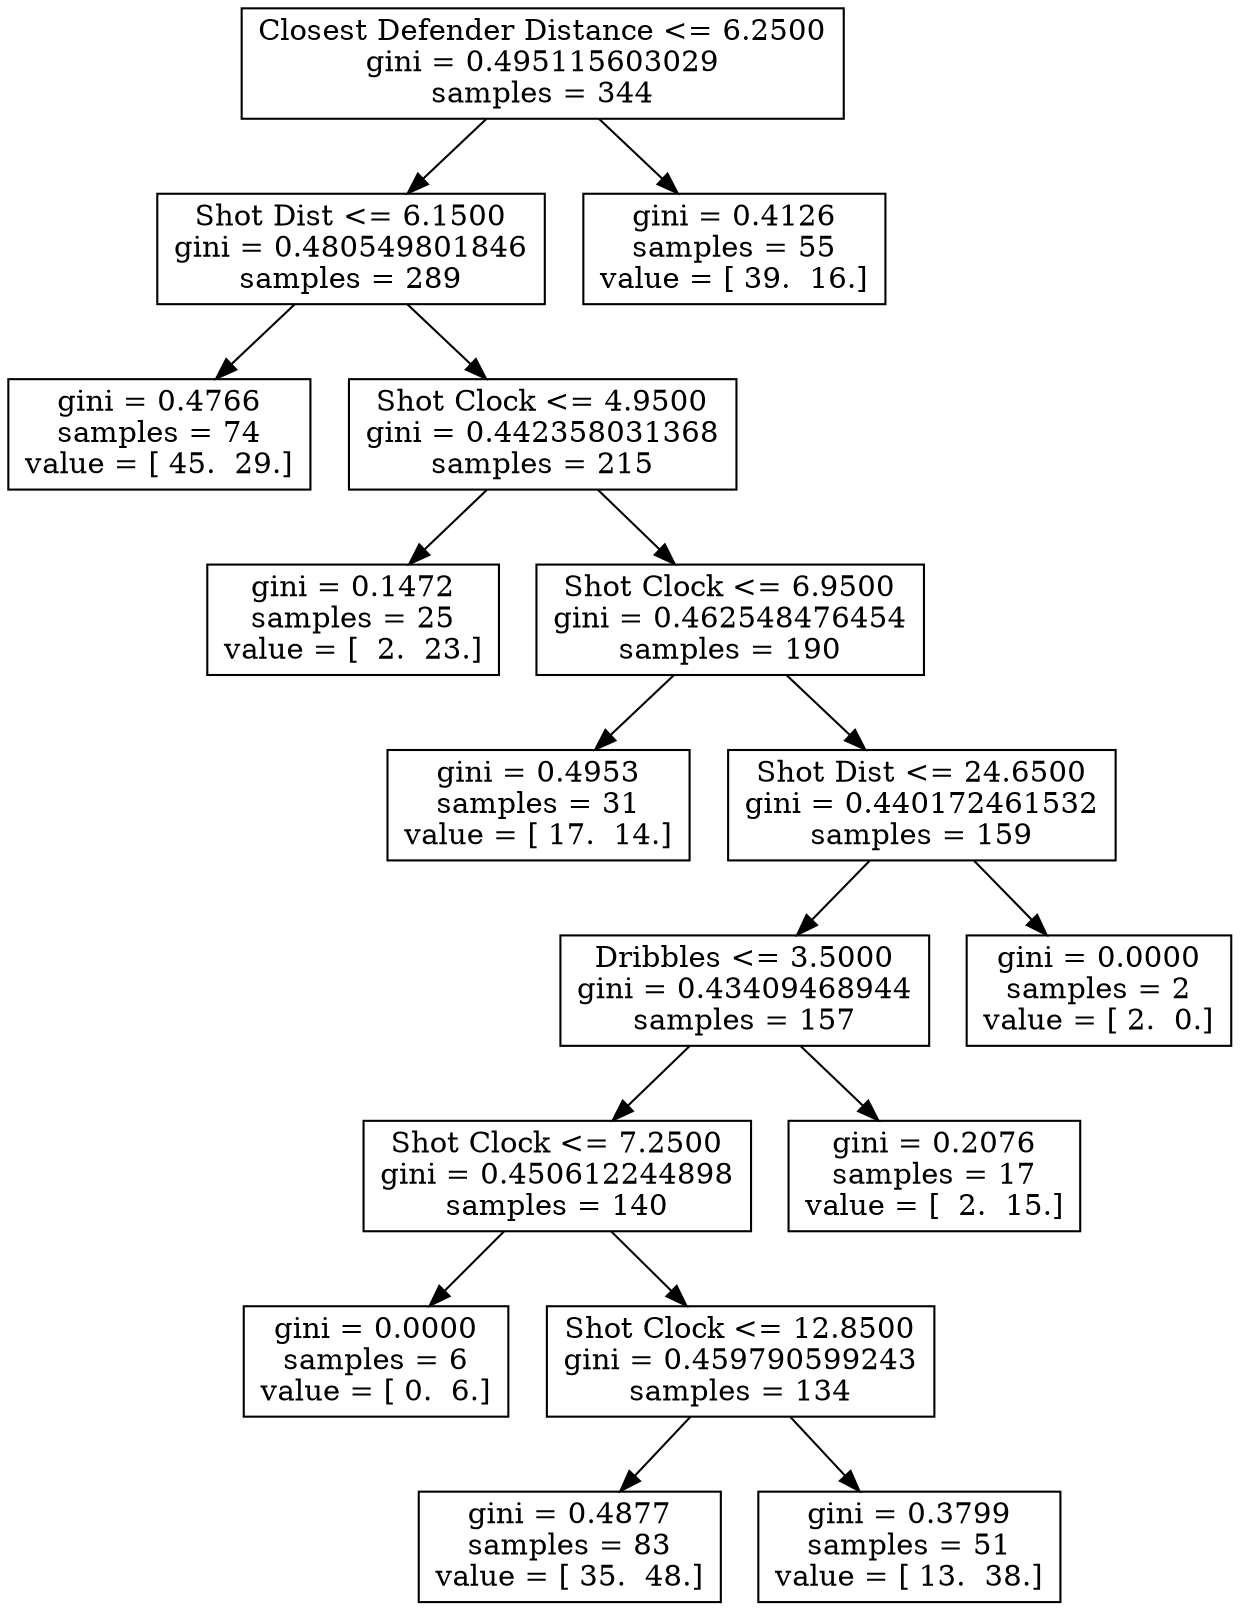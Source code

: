 digraph Tree {
0 [label="Closest Defender Distance <= 6.2500\ngini = 0.495115603029\nsamples = 344", shape="box"] ;
1 [label="Shot Dist <= 6.1500\ngini = 0.480549801846\nsamples = 289", shape="box"] ;
0 -> 1 ;
2 [label="gini = 0.4766\nsamples = 74\nvalue = [ 45.  29.]", shape="box"] ;
1 -> 2 ;
3 [label="Shot Clock <= 4.9500\ngini = 0.442358031368\nsamples = 215", shape="box"] ;
1 -> 3 ;
4 [label="gini = 0.1472\nsamples = 25\nvalue = [  2.  23.]", shape="box"] ;
3 -> 4 ;
5 [label="Shot Clock <= 6.9500\ngini = 0.462548476454\nsamples = 190", shape="box"] ;
3 -> 5 ;
6 [label="gini = 0.4953\nsamples = 31\nvalue = [ 17.  14.]", shape="box"] ;
5 -> 6 ;
7 [label="Shot Dist <= 24.6500\ngini = 0.440172461532\nsamples = 159", shape="box"] ;
5 -> 7 ;
8 [label="Dribbles <= 3.5000\ngini = 0.43409468944\nsamples = 157", shape="box"] ;
7 -> 8 ;
9 [label="Shot Clock <= 7.2500\ngini = 0.450612244898\nsamples = 140", shape="box"] ;
8 -> 9 ;
10 [label="gini = 0.0000\nsamples = 6\nvalue = [ 0.  6.]", shape="box"] ;
9 -> 10 ;
11 [label="Shot Clock <= 12.8500\ngini = 0.459790599243\nsamples = 134", shape="box"] ;
9 -> 11 ;
12 [label="gini = 0.4877\nsamples = 83\nvalue = [ 35.  48.]", shape="box"] ;
11 -> 12 ;
13 [label="gini = 0.3799\nsamples = 51\nvalue = [ 13.  38.]", shape="box"] ;
11 -> 13 ;
14 [label="gini = 0.2076\nsamples = 17\nvalue = [  2.  15.]", shape="box"] ;
8 -> 14 ;
15 [label="gini = 0.0000\nsamples = 2\nvalue = [ 2.  0.]", shape="box"] ;
7 -> 15 ;
16 [label="gini = 0.4126\nsamples = 55\nvalue = [ 39.  16.]", shape="box"] ;
0 -> 16 ;
}